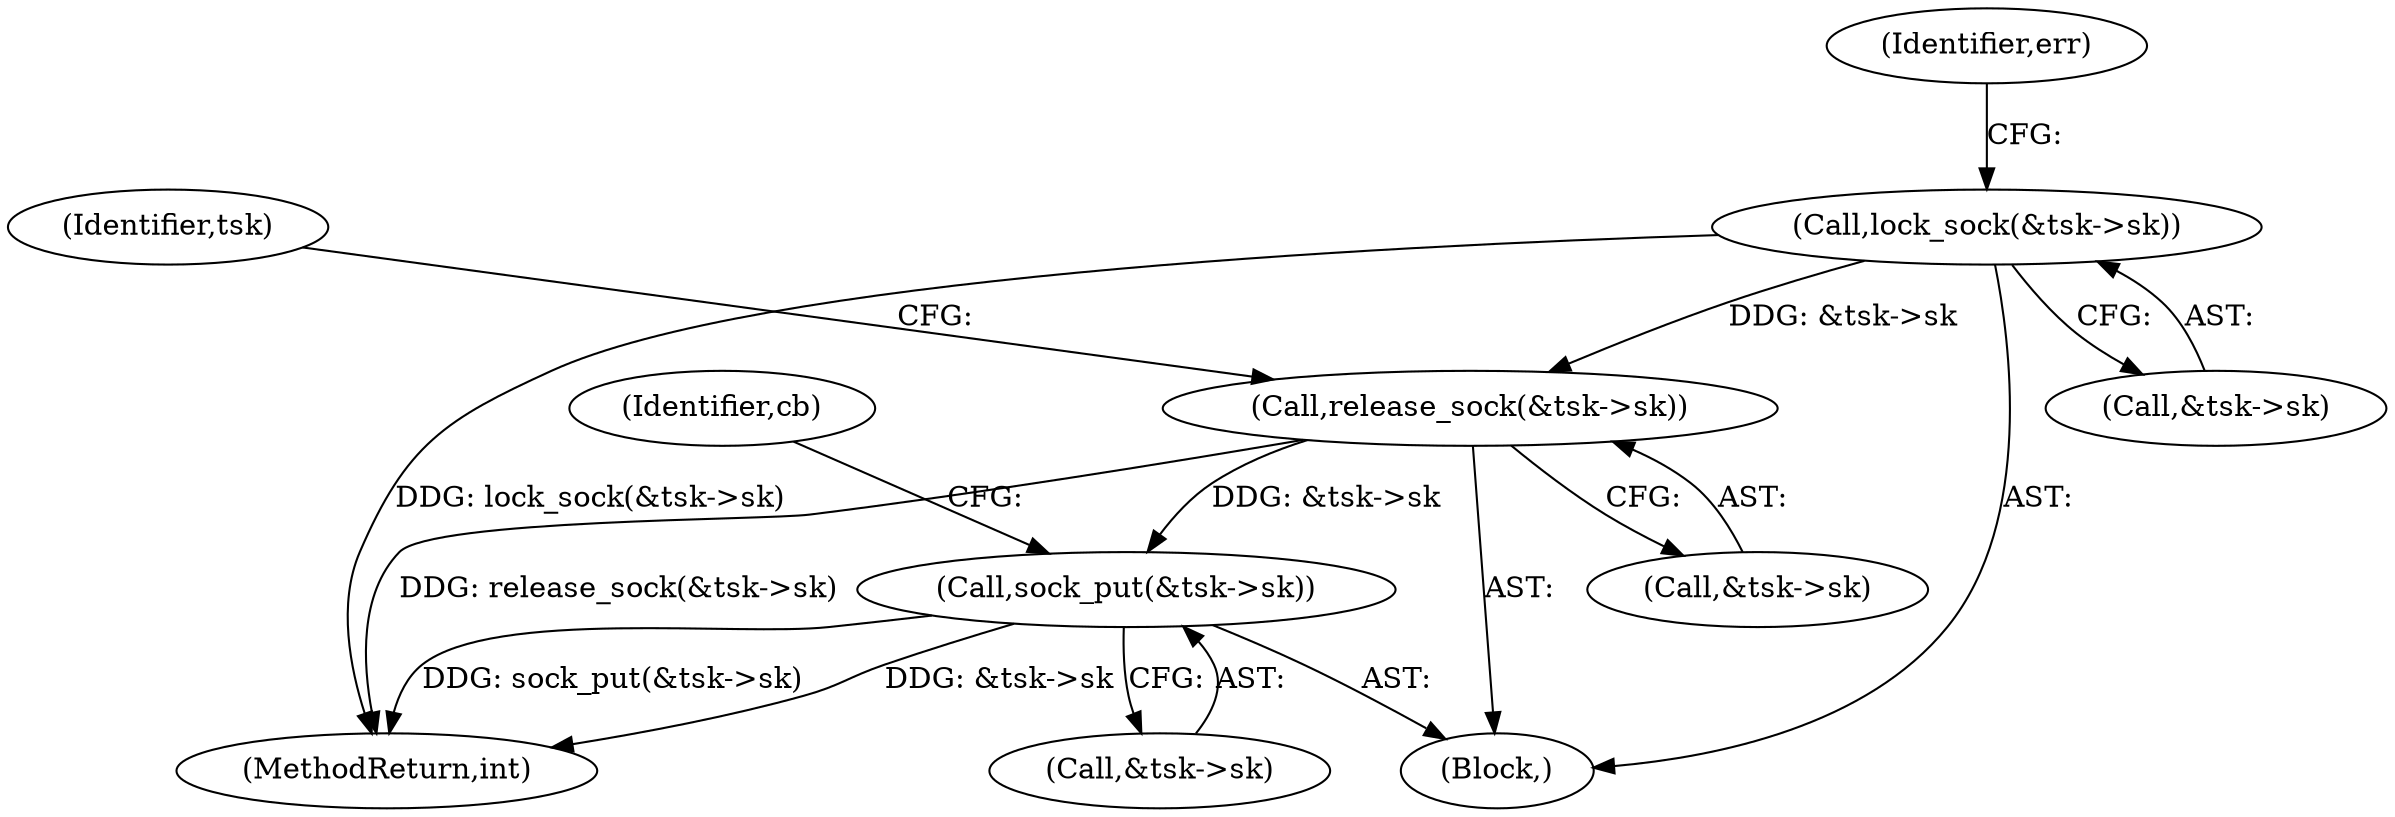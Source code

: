 digraph "0_linux_45e093ae2830cd1264677d47ff9a95a71f5d9f9c@pointer" {
"1000229" [label="(Call,sock_put(&tsk->sk))"];
"1000224" [label="(Call,release_sock(&tsk->sk))"];
"1000205" [label="(Call,lock_sock(&tsk->sk))"];
"1000229" [label="(Call,sock_put(&tsk->sk))"];
"1000230" [label="(Call,&tsk->sk)"];
"1000237" [label="(Identifier,cb)"];
"1000206" [label="(Call,&tsk->sk)"];
"1000205" [label="(Call,lock_sock(&tsk->sk))"];
"1000232" [label="(Identifier,tsk)"];
"1000224" [label="(Call,release_sock(&tsk->sk))"];
"1000225" [label="(Call,&tsk->sk)"];
"1000103" [label="(Block,)"];
"1000211" [label="(Identifier,err)"];
"1000259" [label="(MethodReturn,int)"];
"1000229" -> "1000103"  [label="AST: "];
"1000229" -> "1000230"  [label="CFG: "];
"1000230" -> "1000229"  [label="AST: "];
"1000237" -> "1000229"  [label="CFG: "];
"1000229" -> "1000259"  [label="DDG: sock_put(&tsk->sk)"];
"1000229" -> "1000259"  [label="DDG: &tsk->sk"];
"1000224" -> "1000229"  [label="DDG: &tsk->sk"];
"1000224" -> "1000103"  [label="AST: "];
"1000224" -> "1000225"  [label="CFG: "];
"1000225" -> "1000224"  [label="AST: "];
"1000232" -> "1000224"  [label="CFG: "];
"1000224" -> "1000259"  [label="DDG: release_sock(&tsk->sk)"];
"1000205" -> "1000224"  [label="DDG: &tsk->sk"];
"1000205" -> "1000103"  [label="AST: "];
"1000205" -> "1000206"  [label="CFG: "];
"1000206" -> "1000205"  [label="AST: "];
"1000211" -> "1000205"  [label="CFG: "];
"1000205" -> "1000259"  [label="DDG: lock_sock(&tsk->sk)"];
}
